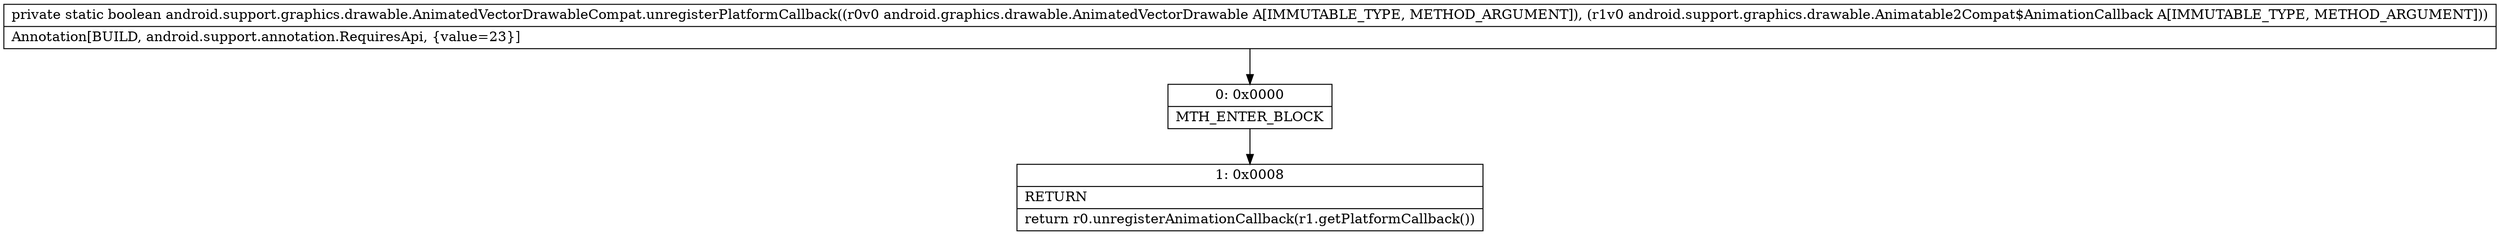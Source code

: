 digraph "CFG forandroid.support.graphics.drawable.AnimatedVectorDrawableCompat.unregisterPlatformCallback(Landroid\/graphics\/drawable\/AnimatedVectorDrawable;Landroid\/support\/graphics\/drawable\/Animatable2Compat$AnimationCallback;)Z" {
Node_0 [shape=record,label="{0\:\ 0x0000|MTH_ENTER_BLOCK\l}"];
Node_1 [shape=record,label="{1\:\ 0x0008|RETURN\l|return r0.unregisterAnimationCallback(r1.getPlatformCallback())\l}"];
MethodNode[shape=record,label="{private static boolean android.support.graphics.drawable.AnimatedVectorDrawableCompat.unregisterPlatformCallback((r0v0 android.graphics.drawable.AnimatedVectorDrawable A[IMMUTABLE_TYPE, METHOD_ARGUMENT]), (r1v0 android.support.graphics.drawable.Animatable2Compat$AnimationCallback A[IMMUTABLE_TYPE, METHOD_ARGUMENT]))  | Annotation[BUILD, android.support.annotation.RequiresApi, \{value=23\}]\l}"];
MethodNode -> Node_0;
Node_0 -> Node_1;
}

